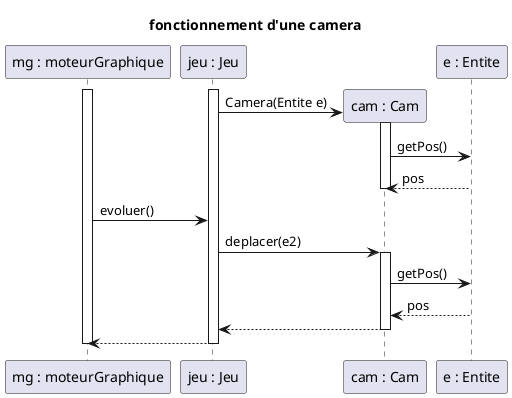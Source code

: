 @startuml
title fonctionnement d'une camera

participant "mg : moteurGraphique" as mg
participant "jeu : Jeu" as jeu
participant "cam : Cam" as cam
participant "e : Entite" as e


 
activate mg
    activate jeu
    create cam
        jeu -> cam: Camera(Entite e)
        activate cam

            cam -> e : getPos()
            cam <-- e : pos
        deactivate cam

        mg -> jeu : evoluer()
        jeu -> cam : deplacer(e2)
        activate cam
            cam -> e : getPos()
            cam <-- e : pos
            jeu <-- cam

        deactivate cam
        mg <-- jeu
    deactivate jeu
deactivate mg
@enduml